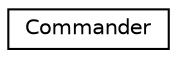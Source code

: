 digraph "Graphical Class Hierarchy"
{
  edge [fontname="Helvetica",fontsize="10",labelfontname="Helvetica",labelfontsize="10"];
  node [fontname="Helvetica",fontsize="10",shape=record];
  rankdir="LR";
  Node0 [label="Commander",height=0.2,width=0.4,color="black", fillcolor="white", style="filled",URL="$classCommander.html"];
}
